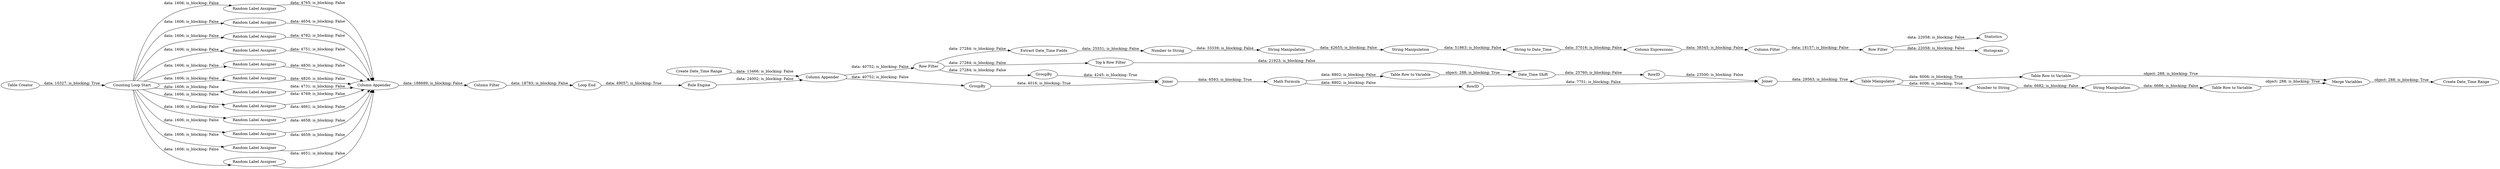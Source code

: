 digraph {
	"3931261059511880559_590" [label="Table Row to Variable"]
	"3931261059511880559_586" [label="Number to String"]
	"3931261059511880559_596" [label="Extract Date_Time Fields"]
	"3931261059511880559_591" [label="Merge Variables"]
	"3931261059511880559_555" [label="Column Filter"]
	"3931261059511880559_568" [label="Random Label Assigner"]
	"3931261059511880559_595" [label=Statistics]
	"3931261059511880559_589" [label="Table Row to Variable"]
	"3931261059511880559_585" [label=RowID]
	"3931261059511880559_552" [label="Random Label Assigner"]
	"3931261059511880559_581" [label="Table Row to Variable"]
	"3931261059511880559_584" [label=RowID]
	"3931261059511880559_592" [label="Column Expressions"]
	"3931261059511880559_554" [label="Loop End"]
	"3931261059511880559_551" [label="Random Label Assigner"]
	"3931261059511880559_576" [label=Joiner]
	"3931261059511880559_582" [label="Table Manipulator"]
	"3931261059511880559_563" [label="Random Label Assigner"]
	"3931261059511880559_569" [label="Column Appender"]
	"3931261059511880559_557" [label="Random Label Assigner"]
	"3931261059511880559_580" [label="Date_Time Shift"]
	"3931261059511880559_588" [label="Create Date_Time Range"]
	"3931261059511880559_593" [label="Row Filter"]
	"3931261059511880559_574" [label=GroupBy]
	"3931261059511880559_597" [label="String Manipulation"]
	"3931261059511880559_579" [label="Top k Row Filter"]
	"3931261059511880559_550" [label="Table Creator"]
	"3931261059511880559_553" [label="Column Appender"]
	"3931261059511880559_564" [label="Random Label Assigner"]
	"3931261059511880559_567" [label="Random Label Assigner"]
	"3931261059511880559_587" [label="String Manipulation"]
	"3931261059511880559_601" [label="Column Filter"]
	"3931261059511880559_599" [label="String Manipulation"]
	"3931261059511880559_561" [label="Create Date_Time Range"]
	"3931261059511880559_600" [label="String to Date_Time"]
	"3931261059511880559_571" [label="Random Label Assigner"]
	"3931261059511880559_559" [label="Rule Engine"]
	"3931261059511880559_575" [label=GroupBy]
	"3931261059511880559_570" [label="Counting Loop Start"]
	"3931261059511880559_562" [label="Random Label Assigner"]
	"3931261059511880559_549" [label="Random Label Assigner"]
	"3931261059511880559_577" [label="Math Formula"]
	"3931261059511880559_566" [label="Random Label Assigner"]
	"3931261059511880559_594" [label=Histogram]
	"3931261059511880559_598" [label="Number to String"]
	"3931261059511880559_573" [label="Row Filter"]
	"3931261059511880559_572" [label="Random Label Assigner"]
	"3931261059511880559_583" [label=Joiner]
	"3931261059511880559_590" -> "3931261059511880559_591" [label="object: 288; is_blocking: True"]
	"3931261059511880559_598" -> "3931261059511880559_597" [label="data: 33339; is_blocking: False"]
	"3931261059511880559_564" -> "3931261059511880559_553" [label="data: 4820; is_blocking: False"]
	"3931261059511880559_570" -> "3931261059511880559_563" [label="data: 1606; is_blocking: False"]
	"3931261059511880559_586" -> "3931261059511880559_587" [label="data: 6682; is_blocking: False"]
	"3931261059511880559_554" -> "3931261059511880559_559" [label="data: 49057; is_blocking: True"]
	"3931261059511880559_596" -> "3931261059511880559_598" [label="data: 25551; is_blocking: False"]
	"3931261059511880559_581" -> "3931261059511880559_580" [label="object: 288; is_blocking: True"]
	"3931261059511880559_575" -> "3931261059511880559_576" [label="data: 4016; is_blocking: True"]
	"3931261059511880559_563" -> "3931261059511880559_553" [label="data: 4751; is_blocking: False"]
	"3931261059511880559_593" -> "3931261059511880559_595" [label="data: 22058; is_blocking: False"]
	"3931261059511880559_585" -> "3931261059511880559_583" [label="data: 23500; is_blocking: False"]
	"3931261059511880559_579" -> "3931261059511880559_580" [label="data: 21923; is_blocking: False"]
	"3931261059511880559_592" -> "3931261059511880559_601" [label="data: 38345; is_blocking: False"]
	"3931261059511880559_576" -> "3931261059511880559_577" [label="data: 6593; is_blocking: True"]
	"3931261059511880559_597" -> "3931261059511880559_599" [label="data: 42655; is_blocking: False"]
	"3931261059511880559_551" -> "3931261059511880559_553" [label="data: 4782; is_blocking: False"]
	"3931261059511880559_589" -> "3931261059511880559_591" [label="object: 288; is_blocking: True"]
	"3931261059511880559_569" -> "3931261059511880559_573" [label="data: 40752; is_blocking: False"]
	"3931261059511880559_570" -> "3931261059511880559_571" [label="data: 1606; is_blocking: False"]
	"3931261059511880559_570" -> "3931261059511880559_549" [label="data: 1606; is_blocking: False"]
	"3931261059511880559_570" -> "3931261059511880559_552" [label="data: 1606; is_blocking: False"]
	"3931261059511880559_591" -> "3931261059511880559_588" [label="object: 288; is_blocking: True"]
	"3931261059511880559_570" -> "3931261059511880559_567" [label="data: 1606; is_blocking: False"]
	"3931261059511880559_572" -> "3931261059511880559_553" [label="data: 4651; is_blocking: False"]
	"3931261059511880559_601" -> "3931261059511880559_593" [label="data: 18157; is_blocking: False"]
	"3931261059511880559_567" -> "3931261059511880559_553" [label="data: 4731; is_blocking: False"]
	"3931261059511880559_557" -> "3931261059511880559_553" [label="data: 4830; is_blocking: False"]
	"3931261059511880559_571" -> "3931261059511880559_553" [label="data: 4769; is_blocking: False"]
	"3931261059511880559_555" -> "3931261059511880559_554" [label="data: 18783; is_blocking: False"]
	"3931261059511880559_566" -> "3931261059511880559_553" [label="data: 4659; is_blocking: False"]
	"3931261059511880559_559" -> "3931261059511880559_569" [label="data: 24002; is_blocking: False"]
	"3931261059511880559_570" -> "3931261059511880559_566" [label="data: 1606; is_blocking: False"]
	"3931261059511880559_587" -> "3931261059511880559_589" [label="data: 6686; is_blocking: False"]
	"3931261059511880559_573" -> "3931261059511880559_574" [label="data: 27284; is_blocking: False"]
	"3931261059511880559_568" -> "3931261059511880559_553" [label="data: 4765; is_blocking: False"]
	"3931261059511880559_552" -> "3931261059511880559_553" [label="data: 4654; is_blocking: False"]
	"3931261059511880559_570" -> "3931261059511880559_564" [label="data: 1606; is_blocking: False"]
	"3931261059511880559_583" -> "3931261059511880559_582" [label="data: 29563; is_blocking: True"]
	"3931261059511880559_577" -> "3931261059511880559_584" [label="data: 8802; is_blocking: False"]
	"3931261059511880559_549" -> "3931261059511880559_553" [label="data: 4658; is_blocking: False"]
	"3931261059511880559_584" -> "3931261059511880559_583" [label="data: 7751; is_blocking: False"]
	"3931261059511880559_570" -> "3931261059511880559_562" [label="data: 1606; is_blocking: False"]
	"3931261059511880559_580" -> "3931261059511880559_585" [label="data: 25760; is_blocking: False"]
	"3931261059511880559_570" -> "3931261059511880559_551" [label="data: 1606; is_blocking: False"]
	"3931261059511880559_550" -> "3931261059511880559_570" [label="data: 10327; is_blocking: True"]
	"3931261059511880559_582" -> "3931261059511880559_590" [label="data: 6006; is_blocking: True"]
	"3931261059511880559_600" -> "3931261059511880559_592" [label="data: 37016; is_blocking: False"]
	"3931261059511880559_570" -> "3931261059511880559_557" [label="data: 1606; is_blocking: False"]
	"3931261059511880559_553" -> "3931261059511880559_555" [label="data: 188689; is_blocking: False"]
	"3931261059511880559_582" -> "3931261059511880559_586" [label="data: 6006; is_blocking: True"]
	"3931261059511880559_562" -> "3931261059511880559_553" [label="data: 4661; is_blocking: False"]
	"3931261059511880559_561" -> "3931261059511880559_569" [label="data: 13466; is_blocking: False"]
	"3931261059511880559_577" -> "3931261059511880559_581" [label="data: 8802; is_blocking: False"]
	"3931261059511880559_599" -> "3931261059511880559_600" [label="data: 51863; is_blocking: False"]
	"3931261059511880559_574" -> "3931261059511880559_576" [label="data: 4245; is_blocking: True"]
	"3931261059511880559_569" -> "3931261059511880559_575" [label="data: 40752; is_blocking: False"]
	"3931261059511880559_570" -> "3931261059511880559_568" [label="data: 1606; is_blocking: False"]
	"3931261059511880559_570" -> "3931261059511880559_572" [label="data: 1606; is_blocking: False"]
	"3931261059511880559_573" -> "3931261059511880559_579" [label="data: 27284; is_blocking: False"]
	"3931261059511880559_593" -> "3931261059511880559_594" [label="data: 22058; is_blocking: False"]
	"3931261059511880559_573" -> "3931261059511880559_596" [label="data: 27284; is_blocking: False"]
	rankdir=LR
}
